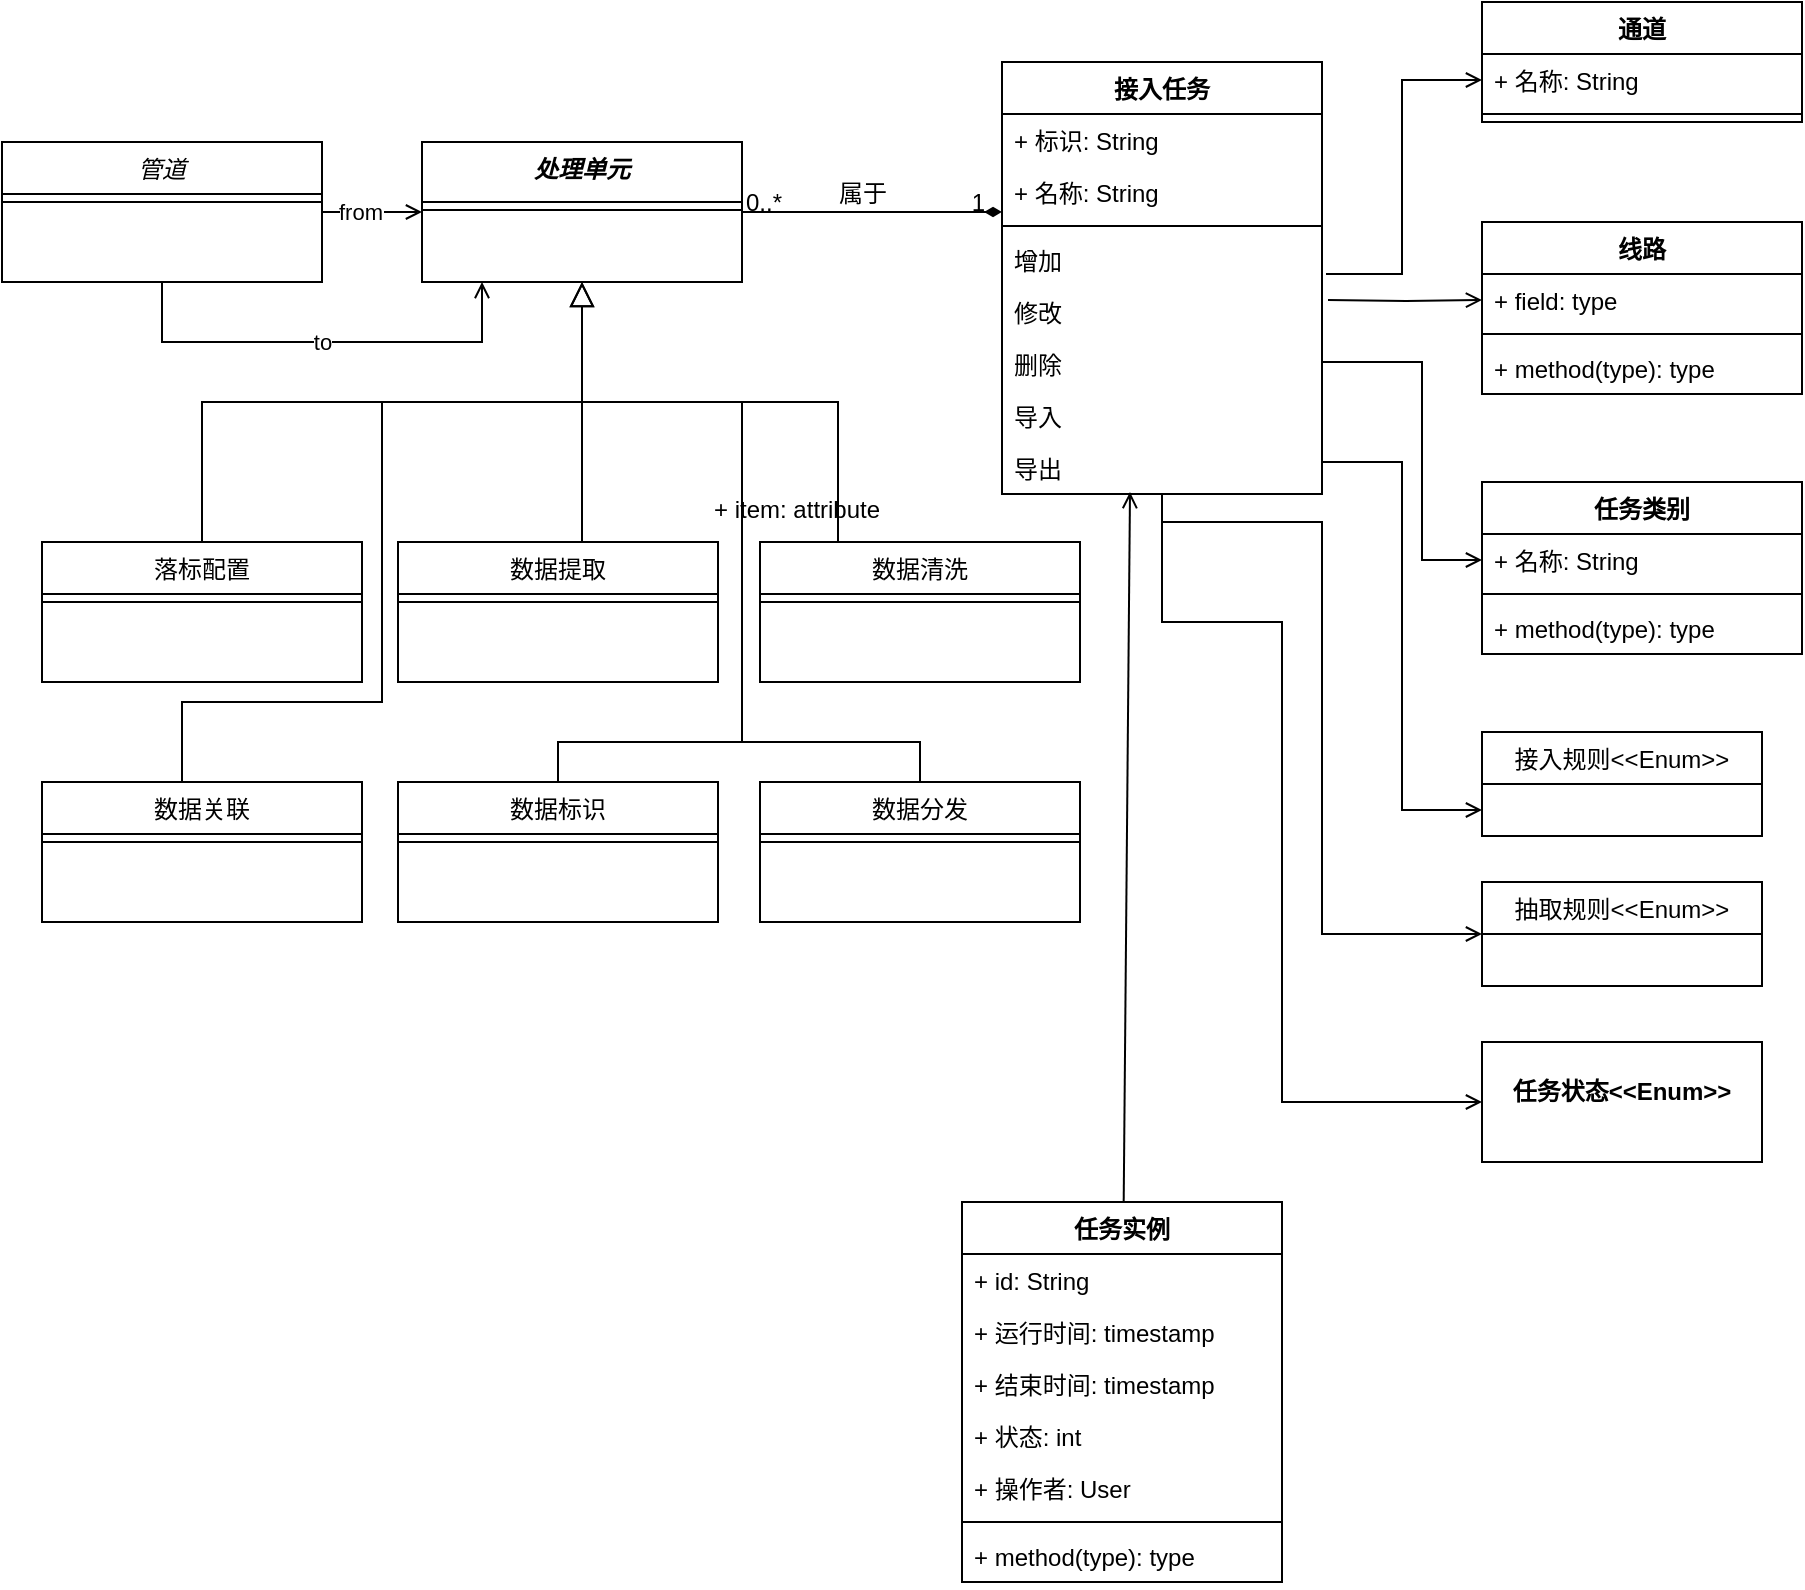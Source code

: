 <mxfile version="14.7.7" type="github">
  <diagram id="C5RBs43oDa-KdzZeNtuy" name="Page-1">
    <mxGraphModel dx="946" dy="595" grid="1" gridSize="10" guides="1" tooltips="1" connect="1" arrows="1" fold="1" page="1" pageScale="1" pageWidth="827" pageHeight="1169" math="0" shadow="0">
      <root>
        <mxCell id="WIyWlLk6GJQsqaUBKTNV-0" />
        <mxCell id="WIyWlLk6GJQsqaUBKTNV-1" parent="WIyWlLk6GJQsqaUBKTNV-0" />
        <mxCell id="zkfFHV4jXpPFQw0GAbJ--0" value="处理单元" style="swimlane;fontStyle=3;align=center;verticalAlign=top;childLayout=stackLayout;horizontal=1;startSize=30;horizontalStack=0;resizeParent=1;resizeLast=0;collapsible=1;marginBottom=0;rounded=0;shadow=0;strokeWidth=1;" parent="WIyWlLk6GJQsqaUBKTNV-1" vertex="1">
          <mxGeometry x="220" y="120" width="160" height="70" as="geometry">
            <mxRectangle x="230" y="140" width="160" height="26" as="alternateBounds" />
          </mxGeometry>
        </mxCell>
        <mxCell id="zkfFHV4jXpPFQw0GAbJ--4" value="" style="line;html=1;strokeWidth=1;align=left;verticalAlign=middle;spacingTop=-1;spacingLeft=3;spacingRight=3;rotatable=0;labelPosition=right;points=[];portConstraint=eastwest;" parent="zkfFHV4jXpPFQw0GAbJ--0" vertex="1">
          <mxGeometry y="30" width="160" height="8" as="geometry" />
        </mxCell>
        <object label="落标配置" comment="mapping" id="zkfFHV4jXpPFQw0GAbJ--6">
          <mxCell style="swimlane;fontStyle=0;align=center;verticalAlign=top;childLayout=stackLayout;horizontal=1;startSize=26;horizontalStack=0;resizeParent=1;resizeLast=0;collapsible=1;marginBottom=0;rounded=0;shadow=0;strokeWidth=1;" parent="WIyWlLk6GJQsqaUBKTNV-1" vertex="1">
            <mxGeometry x="30" y="320" width="160" height="70" as="geometry">
              <mxRectangle x="130" y="380" width="160" height="26" as="alternateBounds" />
            </mxGeometry>
          </mxCell>
        </object>
        <mxCell id="zkfFHV4jXpPFQw0GAbJ--9" value="" style="line;html=1;strokeWidth=1;align=left;verticalAlign=middle;spacingTop=-1;spacingLeft=3;spacingRight=3;rotatable=0;labelPosition=right;points=[];portConstraint=eastwest;" parent="zkfFHV4jXpPFQw0GAbJ--6" vertex="1">
          <mxGeometry y="26" width="160" height="8" as="geometry" />
        </mxCell>
        <mxCell id="zkfFHV4jXpPFQw0GAbJ--12" value="" style="endArrow=block;endSize=10;endFill=0;shadow=0;strokeWidth=1;rounded=0;edgeStyle=elbowEdgeStyle;elbow=vertical;" parent="WIyWlLk6GJQsqaUBKTNV-1" source="zkfFHV4jXpPFQw0GAbJ--6" target="zkfFHV4jXpPFQw0GAbJ--0" edge="1">
          <mxGeometry width="160" relative="1" as="geometry">
            <mxPoint x="200" y="203" as="sourcePoint" />
            <mxPoint x="200" y="203" as="targetPoint" />
            <Array as="points">
              <mxPoint x="200" y="250" />
            </Array>
          </mxGeometry>
        </mxCell>
        <object label="数据提取" comment="函数处理" id="zkfFHV4jXpPFQw0GAbJ--13">
          <mxCell style="swimlane;fontStyle=0;align=center;verticalAlign=top;childLayout=stackLayout;horizontal=1;startSize=26;horizontalStack=0;resizeParent=1;resizeLast=0;collapsible=1;marginBottom=0;rounded=0;shadow=0;strokeWidth=1;" parent="WIyWlLk6GJQsqaUBKTNV-1" vertex="1">
            <mxGeometry x="208" y="320" width="160" height="70" as="geometry">
              <mxRectangle x="340" y="380" width="170" height="26" as="alternateBounds" />
            </mxGeometry>
          </mxCell>
        </object>
        <mxCell id="zkfFHV4jXpPFQw0GAbJ--15" value="" style="line;html=1;strokeWidth=1;align=left;verticalAlign=middle;spacingTop=-1;spacingLeft=3;spacingRight=3;rotatable=0;labelPosition=right;points=[];portConstraint=eastwest;" parent="zkfFHV4jXpPFQw0GAbJ--13" vertex="1">
          <mxGeometry y="26" width="160" height="8" as="geometry" />
        </mxCell>
        <mxCell id="zkfFHV4jXpPFQw0GAbJ--16" value="" style="endArrow=block;endSize=10;endFill=0;shadow=0;strokeWidth=1;rounded=0;edgeStyle=elbowEdgeStyle;elbow=vertical;" parent="WIyWlLk6GJQsqaUBKTNV-1" source="zkfFHV4jXpPFQw0GAbJ--13" target="zkfFHV4jXpPFQw0GAbJ--0" edge="1">
          <mxGeometry width="160" relative="1" as="geometry">
            <mxPoint x="210" y="373" as="sourcePoint" />
            <mxPoint x="310" y="271" as="targetPoint" />
            <Array as="points">
              <mxPoint x="300" y="255" />
            </Array>
          </mxGeometry>
        </mxCell>
        <mxCell id="zkfFHV4jXpPFQw0GAbJ--26" value="" style="endArrow=diamondThin;shadow=0;strokeWidth=1;rounded=0;endFill=1;edgeStyle=elbowEdgeStyle;elbow=vertical;" parent="WIyWlLk6GJQsqaUBKTNV-1" source="zkfFHV4jXpPFQw0GAbJ--0" edge="1">
          <mxGeometry x="0.5" y="41" relative="1" as="geometry">
            <mxPoint x="380" y="192" as="sourcePoint" />
            <mxPoint x="510" y="155" as="targetPoint" />
            <mxPoint x="-40" y="32" as="offset" />
          </mxGeometry>
        </mxCell>
        <mxCell id="zkfFHV4jXpPFQw0GAbJ--27" value="0..*" style="resizable=0;align=left;verticalAlign=bottom;labelBackgroundColor=none;fontSize=12;" parent="zkfFHV4jXpPFQw0GAbJ--26" connectable="0" vertex="1">
          <mxGeometry x="-1" relative="1" as="geometry">
            <mxPoint y="4" as="offset" />
          </mxGeometry>
        </mxCell>
        <mxCell id="zkfFHV4jXpPFQw0GAbJ--28" value="1" style="resizable=0;align=right;verticalAlign=bottom;labelBackgroundColor=none;fontSize=12;" parent="zkfFHV4jXpPFQw0GAbJ--26" connectable="0" vertex="1">
          <mxGeometry x="1" relative="1" as="geometry">
            <mxPoint x="-7" y="4" as="offset" />
          </mxGeometry>
        </mxCell>
        <mxCell id="zkfFHV4jXpPFQw0GAbJ--29" value="属于" style="text;html=1;resizable=0;points=[];;align=center;verticalAlign=middle;labelBackgroundColor=none;rounded=0;shadow=0;strokeWidth=1;fontSize=12;" parent="zkfFHV4jXpPFQw0GAbJ--26" vertex="1" connectable="0">
          <mxGeometry x="0.5" y="49" relative="1" as="geometry">
            <mxPoint x="-38" y="40" as="offset" />
          </mxGeometry>
        </mxCell>
        <mxCell id="O3P4APfCm_AlNBByl4Ta-5" style="edgeStyle=orthogonalEdgeStyle;rounded=0;orthogonalLoop=1;jettySize=auto;html=1;endArrow=none;endFill=0;" parent="WIyWlLk6GJQsqaUBKTNV-1" source="O3P4APfCm_AlNBByl4Ta-2" edge="1">
          <mxGeometry relative="1" as="geometry">
            <mxPoint x="300" y="250" as="targetPoint" />
            <Array as="points">
              <mxPoint x="428" y="250" />
            </Array>
          </mxGeometry>
        </mxCell>
        <object label="数据清洗" comment="如何分布式处理，全量处理" id="O3P4APfCm_AlNBByl4Ta-2">
          <mxCell style="swimlane;fontStyle=0;align=center;verticalAlign=top;childLayout=stackLayout;horizontal=1;startSize=26;horizontalStack=0;resizeParent=1;resizeLast=0;collapsible=1;marginBottom=0;rounded=0;shadow=0;strokeWidth=1;" parent="WIyWlLk6GJQsqaUBKTNV-1" vertex="1">
            <mxGeometry x="389" y="320" width="160" height="70" as="geometry">
              <mxRectangle x="340" y="380" width="170" height="26" as="alternateBounds" />
            </mxGeometry>
          </mxCell>
        </object>
        <mxCell id="O3P4APfCm_AlNBByl4Ta-3" value="" style="line;html=1;strokeWidth=1;align=left;verticalAlign=middle;spacingTop=-1;spacingLeft=3;spacingRight=3;rotatable=0;labelPosition=right;points=[];portConstraint=eastwest;" parent="O3P4APfCm_AlNBByl4Ta-2" vertex="1">
          <mxGeometry y="26" width="160" height="8" as="geometry" />
        </mxCell>
        <mxCell id="O3P4APfCm_AlNBByl4Ta-12" style="edgeStyle=orthogonalEdgeStyle;rounded=0;orthogonalLoop=1;jettySize=auto;html=1;exitX=0.5;exitY=0;exitDx=0;exitDy=0;endArrow=none;endFill=0;" parent="WIyWlLk6GJQsqaUBKTNV-1" source="O3P4APfCm_AlNBByl4Ta-6" edge="1">
          <mxGeometry relative="1" as="geometry">
            <mxPoint x="190" y="250" as="targetPoint" />
            <Array as="points">
              <mxPoint x="100" y="400" />
              <mxPoint x="200" y="400" />
              <mxPoint x="200" y="250" />
            </Array>
          </mxGeometry>
        </mxCell>
        <object label="数据关联" comment="join" id="O3P4APfCm_AlNBByl4Ta-6">
          <mxCell style="swimlane;fontStyle=0;align=center;verticalAlign=top;childLayout=stackLayout;horizontal=1;startSize=26;horizontalStack=0;resizeParent=1;resizeLast=0;collapsible=1;marginBottom=0;rounded=0;shadow=0;strokeWidth=1;" parent="WIyWlLk6GJQsqaUBKTNV-1" vertex="1">
            <mxGeometry x="30" y="440" width="160" height="70" as="geometry">
              <mxRectangle x="340" y="380" width="170" height="26" as="alternateBounds" />
            </mxGeometry>
          </mxCell>
        </object>
        <mxCell id="O3P4APfCm_AlNBByl4Ta-7" value="" style="line;html=1;strokeWidth=1;align=left;verticalAlign=middle;spacingTop=-1;spacingLeft=3;spacingRight=3;rotatable=0;labelPosition=right;points=[];portConstraint=eastwest;" parent="O3P4APfCm_AlNBByl4Ta-6" vertex="1">
          <mxGeometry y="26" width="160" height="8" as="geometry" />
        </mxCell>
        <mxCell id="O3P4APfCm_AlNBByl4Ta-13" style="edgeStyle=orthogonalEdgeStyle;rounded=0;orthogonalLoop=1;jettySize=auto;html=1;endArrow=none;endFill=0;" parent="WIyWlLk6GJQsqaUBKTNV-1" source="O3P4APfCm_AlNBByl4Ta-8" edge="1">
          <mxGeometry relative="1" as="geometry">
            <mxPoint x="350" y="250" as="targetPoint" />
            <Array as="points">
              <mxPoint x="288" y="420" />
              <mxPoint x="380" y="420" />
              <mxPoint x="380" y="250" />
            </Array>
          </mxGeometry>
        </mxCell>
        <object label="数据标识" comment="打标签" id="O3P4APfCm_AlNBByl4Ta-8">
          <mxCell style="swimlane;fontStyle=0;align=center;verticalAlign=top;childLayout=stackLayout;horizontal=1;startSize=26;horizontalStack=0;resizeParent=1;resizeLast=0;collapsible=1;marginBottom=0;rounded=0;shadow=0;strokeWidth=1;" parent="WIyWlLk6GJQsqaUBKTNV-1" vertex="1">
            <mxGeometry x="208" y="440" width="160" height="70" as="geometry">
              <mxRectangle x="340" y="380" width="170" height="26" as="alternateBounds" />
            </mxGeometry>
          </mxCell>
        </object>
        <mxCell id="O3P4APfCm_AlNBByl4Ta-9" value="" style="line;html=1;strokeWidth=1;align=left;verticalAlign=middle;spacingTop=-1;spacingLeft=3;spacingRight=3;rotatable=0;labelPosition=right;points=[];portConstraint=eastwest;" parent="O3P4APfCm_AlNBByl4Ta-8" vertex="1">
          <mxGeometry y="26" width="160" height="8" as="geometry" />
        </mxCell>
        <mxCell id="O3P4APfCm_AlNBByl4Ta-14" style="edgeStyle=orthogonalEdgeStyle;rounded=0;orthogonalLoop=1;jettySize=auto;html=1;endArrow=none;endFill=0;" parent="WIyWlLk6GJQsqaUBKTNV-1" source="O3P4APfCm_AlNBByl4Ta-10" edge="1">
          <mxGeometry relative="1" as="geometry">
            <mxPoint x="380" y="250" as="targetPoint" />
            <Array as="points">
              <mxPoint x="469" y="420" />
              <mxPoint x="380" y="420" />
            </Array>
          </mxGeometry>
        </mxCell>
        <object label="数据分发" comment="发布到kafka" id="O3P4APfCm_AlNBByl4Ta-10">
          <mxCell style="swimlane;fontStyle=0;align=center;verticalAlign=top;childLayout=stackLayout;horizontal=1;startSize=26;horizontalStack=0;resizeParent=1;resizeLast=0;collapsible=1;marginBottom=0;rounded=0;shadow=0;strokeWidth=1;" parent="WIyWlLk6GJQsqaUBKTNV-1" vertex="1">
            <mxGeometry x="389" y="440" width="160" height="70" as="geometry">
              <mxRectangle x="340" y="380" width="170" height="26" as="alternateBounds" />
            </mxGeometry>
          </mxCell>
        </object>
        <mxCell id="O3P4APfCm_AlNBByl4Ta-11" value="" style="line;html=1;strokeWidth=1;align=left;verticalAlign=middle;spacingTop=-1;spacingLeft=3;spacingRight=3;rotatable=0;labelPosition=right;points=[];portConstraint=eastwest;" parent="O3P4APfCm_AlNBByl4Ta-10" vertex="1">
          <mxGeometry y="26" width="160" height="8" as="geometry" />
        </mxCell>
        <mxCell id="lHaq5DWIxCPXgGfKbn2W-3" style="edgeStyle=orthogonalEdgeStyle;rounded=0;orthogonalLoop=1;jettySize=auto;html=1;exitX=1;exitY=0.5;exitDx=0;exitDy=0;entryX=0;entryY=0.5;entryDx=0;entryDy=0;endArrow=open;endFill=0;" edge="1" parent="WIyWlLk6GJQsqaUBKTNV-1" source="lHaq5DWIxCPXgGfKbn2W-0" target="zkfFHV4jXpPFQw0GAbJ--0">
          <mxGeometry relative="1" as="geometry" />
        </mxCell>
        <mxCell id="lHaq5DWIxCPXgGfKbn2W-5" value="from" style="edgeLabel;html=1;align=center;verticalAlign=middle;resizable=0;points=[];" vertex="1" connectable="0" parent="lHaq5DWIxCPXgGfKbn2W-3">
          <mxGeometry x="-0.24" relative="1" as="geometry">
            <mxPoint as="offset" />
          </mxGeometry>
        </mxCell>
        <mxCell id="lHaq5DWIxCPXgGfKbn2W-4" value="to" style="edgeStyle=orthogonalEdgeStyle;rounded=0;orthogonalLoop=1;jettySize=auto;html=1;endArrow=open;endFill=0;" edge="1" parent="WIyWlLk6GJQsqaUBKTNV-1" source="lHaq5DWIxCPXgGfKbn2W-0">
          <mxGeometry relative="1" as="geometry">
            <mxPoint x="250" y="190" as="targetPoint" />
            <Array as="points">
              <mxPoint x="90" y="220" />
              <mxPoint x="250" y="220" />
            </Array>
          </mxGeometry>
        </mxCell>
        <mxCell id="lHaq5DWIxCPXgGfKbn2W-0" value="管道" style="swimlane;fontStyle=2;align=center;verticalAlign=top;childLayout=stackLayout;horizontal=1;startSize=26;horizontalStack=0;resizeParent=1;resizeLast=0;collapsible=1;marginBottom=0;rounded=0;shadow=0;strokeWidth=1;" vertex="1" parent="WIyWlLk6GJQsqaUBKTNV-1">
          <mxGeometry x="10" y="120" width="160" height="70" as="geometry">
            <mxRectangle x="230" y="140" width="160" height="26" as="alternateBounds" />
          </mxGeometry>
        </mxCell>
        <mxCell id="lHaq5DWIxCPXgGfKbn2W-1" value="" style="line;html=1;strokeWidth=1;align=left;verticalAlign=middle;spacingTop=-1;spacingLeft=3;spacingRight=3;rotatable=0;labelPosition=right;points=[];portConstraint=eastwest;" vertex="1" parent="lHaq5DWIxCPXgGfKbn2W-0">
          <mxGeometry y="26" width="160" height="8" as="geometry" />
        </mxCell>
        <mxCell id="lHaq5DWIxCPXgGfKbn2W-33" style="edgeStyle=orthogonalEdgeStyle;rounded=0;orthogonalLoop=1;jettySize=auto;html=1;entryX=0;entryY=0.5;entryDx=0;entryDy=0;endArrow=open;endFill=0;" edge="1" parent="WIyWlLk6GJQsqaUBKTNV-1" source="lHaq5DWIxCPXgGfKbn2W-7" target="lHaq5DWIxCPXgGfKbn2W-28">
          <mxGeometry relative="1" as="geometry">
            <Array as="points">
              <mxPoint x="720" y="230" />
              <mxPoint x="720" y="329" />
            </Array>
          </mxGeometry>
        </mxCell>
        <mxCell id="lHaq5DWIxCPXgGfKbn2W-38" style="edgeStyle=orthogonalEdgeStyle;rounded=0;orthogonalLoop=1;jettySize=auto;html=1;entryX=0;entryY=0.75;entryDx=0;entryDy=0;endArrow=open;endFill=0;" edge="1" parent="WIyWlLk6GJQsqaUBKTNV-1" source="lHaq5DWIxCPXgGfKbn2W-7" target="lHaq5DWIxCPXgGfKbn2W-34">
          <mxGeometry relative="1" as="geometry">
            <Array as="points">
              <mxPoint x="710" y="280" />
              <mxPoint x="710" y="454" />
            </Array>
          </mxGeometry>
        </mxCell>
        <mxCell id="lHaq5DWIxCPXgGfKbn2W-43" style="edgeStyle=orthogonalEdgeStyle;rounded=0;orthogonalLoop=1;jettySize=auto;html=1;entryX=0;entryY=0.5;entryDx=0;entryDy=0;endArrow=open;endFill=0;" edge="1" parent="WIyWlLk6GJQsqaUBKTNV-1" source="lHaq5DWIxCPXgGfKbn2W-7" target="lHaq5DWIxCPXgGfKbn2W-39">
          <mxGeometry relative="1" as="geometry">
            <Array as="points">
              <mxPoint x="590" y="310" />
              <mxPoint x="670" y="310" />
              <mxPoint x="670" y="516" />
            </Array>
          </mxGeometry>
        </mxCell>
        <mxCell id="lHaq5DWIxCPXgGfKbn2W-45" style="edgeStyle=orthogonalEdgeStyle;rounded=0;orthogonalLoop=1;jettySize=auto;html=1;entryX=0;entryY=0.5;entryDx=0;entryDy=0;endArrow=open;endFill=0;" edge="1" parent="WIyWlLk6GJQsqaUBKTNV-1" source="lHaq5DWIxCPXgGfKbn2W-7" target="lHaq5DWIxCPXgGfKbn2W-44">
          <mxGeometry relative="1" as="geometry">
            <Array as="points">
              <mxPoint x="590" y="360" />
              <mxPoint x="650" y="360" />
              <mxPoint x="650" y="600" />
            </Array>
          </mxGeometry>
        </mxCell>
        <mxCell id="lHaq5DWIxCPXgGfKbn2W-7" value="接入任务" style="swimlane;fontStyle=1;align=center;verticalAlign=top;childLayout=stackLayout;horizontal=1;startSize=26;horizontalStack=0;resizeParent=1;resizeParentMax=0;resizeLast=0;collapsible=1;marginBottom=0;" vertex="1" parent="WIyWlLk6GJQsqaUBKTNV-1">
          <mxGeometry x="510" y="80" width="160" height="216" as="geometry" />
        </mxCell>
        <mxCell id="lHaq5DWIxCPXgGfKbn2W-20" value="+ 标识: String" style="text;strokeColor=none;fillColor=none;align=left;verticalAlign=top;spacingLeft=4;spacingRight=4;overflow=hidden;rotatable=0;points=[[0,0.5],[1,0.5]];portConstraint=eastwest;" vertex="1" parent="lHaq5DWIxCPXgGfKbn2W-7">
          <mxGeometry y="26" width="160" height="26" as="geometry" />
        </mxCell>
        <mxCell id="lHaq5DWIxCPXgGfKbn2W-32" value="+ 名称: String" style="text;strokeColor=none;fillColor=none;align=left;verticalAlign=top;spacingLeft=4;spacingRight=4;overflow=hidden;rotatable=0;points=[[0,0.5],[1,0.5]];portConstraint=eastwest;" vertex="1" parent="lHaq5DWIxCPXgGfKbn2W-7">
          <mxGeometry y="52" width="160" height="26" as="geometry" />
        </mxCell>
        <mxCell id="lHaq5DWIxCPXgGfKbn2W-9" value="" style="line;strokeWidth=1;fillColor=none;align=left;verticalAlign=middle;spacingTop=-1;spacingLeft=3;spacingRight=3;rotatable=0;labelPosition=right;points=[];portConstraint=eastwest;" vertex="1" parent="lHaq5DWIxCPXgGfKbn2W-7">
          <mxGeometry y="78" width="160" height="8" as="geometry" />
        </mxCell>
        <mxCell id="lHaq5DWIxCPXgGfKbn2W-10" value="增加" style="text;strokeColor=none;fillColor=none;align=left;verticalAlign=top;spacingLeft=4;spacingRight=4;overflow=hidden;rotatable=0;points=[[0,0.5],[1,0.5]];portConstraint=eastwest;" vertex="1" parent="lHaq5DWIxCPXgGfKbn2W-7">
          <mxGeometry y="86" width="160" height="26" as="geometry" />
        </mxCell>
        <mxCell id="lHaq5DWIxCPXgGfKbn2W-11" value="修改" style="text;strokeColor=none;fillColor=none;align=left;verticalAlign=top;spacingLeft=4;spacingRight=4;overflow=hidden;rotatable=0;points=[[0,0.5],[1,0.5]];portConstraint=eastwest;" vertex="1" parent="lHaq5DWIxCPXgGfKbn2W-7">
          <mxGeometry y="112" width="160" height="26" as="geometry" />
        </mxCell>
        <mxCell id="lHaq5DWIxCPXgGfKbn2W-12" value="删除" style="text;strokeColor=none;fillColor=none;align=left;verticalAlign=top;spacingLeft=4;spacingRight=4;overflow=hidden;rotatable=0;points=[[0,0.5],[1,0.5]];portConstraint=eastwest;" vertex="1" parent="lHaq5DWIxCPXgGfKbn2W-7">
          <mxGeometry y="138" width="160" height="26" as="geometry" />
        </mxCell>
        <mxCell id="lHaq5DWIxCPXgGfKbn2W-13" value="导入" style="text;strokeColor=none;fillColor=none;align=left;verticalAlign=top;spacingLeft=4;spacingRight=4;overflow=hidden;rotatable=0;points=[[0,0.5],[1,0.5]];portConstraint=eastwest;" vertex="1" parent="lHaq5DWIxCPXgGfKbn2W-7">
          <mxGeometry y="164" width="160" height="26" as="geometry" />
        </mxCell>
        <mxCell id="lHaq5DWIxCPXgGfKbn2W-14" value="导出" style="text;strokeColor=none;fillColor=none;align=left;verticalAlign=top;spacingLeft=4;spacingRight=4;overflow=hidden;rotatable=0;points=[[0,0.5],[1,0.5]];portConstraint=eastwest;" vertex="1" parent="lHaq5DWIxCPXgGfKbn2W-7">
          <mxGeometry y="190" width="160" height="26" as="geometry" />
        </mxCell>
        <mxCell id="lHaq5DWIxCPXgGfKbn2W-15" value="通道" style="swimlane;fontStyle=1;align=center;verticalAlign=top;childLayout=stackLayout;horizontal=1;startSize=26;horizontalStack=0;resizeParent=1;resizeParentMax=0;resizeLast=0;collapsible=1;marginBottom=0;" vertex="1" parent="WIyWlLk6GJQsqaUBKTNV-1">
          <mxGeometry x="750" y="50" width="160" height="60" as="geometry" />
        </mxCell>
        <mxCell id="lHaq5DWIxCPXgGfKbn2W-16" value="+ 名称: String" style="text;strokeColor=none;fillColor=none;align=left;verticalAlign=top;spacingLeft=4;spacingRight=4;overflow=hidden;rotatable=0;points=[[0,0.5],[1,0.5]];portConstraint=eastwest;" vertex="1" parent="lHaq5DWIxCPXgGfKbn2W-15">
          <mxGeometry y="26" width="160" height="26" as="geometry" />
        </mxCell>
        <mxCell id="lHaq5DWIxCPXgGfKbn2W-17" value="" style="line;strokeWidth=1;fillColor=none;align=left;verticalAlign=middle;spacingTop=-1;spacingLeft=3;spacingRight=3;rotatable=0;labelPosition=right;points=[];portConstraint=eastwest;" vertex="1" parent="lHaq5DWIxCPXgGfKbn2W-15">
          <mxGeometry y="52" width="160" height="8" as="geometry" />
        </mxCell>
        <mxCell id="lHaq5DWIxCPXgGfKbn2W-19" value="+ item: attribute" style="text;strokeColor=none;fillColor=none;align=left;verticalAlign=top;spacingLeft=4;spacingRight=4;overflow=hidden;rotatable=0;points=[[0,0.5],[1,0.5]];portConstraint=eastwest;" vertex="1" parent="WIyWlLk6GJQsqaUBKTNV-1">
          <mxGeometry x="360" y="290" width="100" height="26" as="geometry" />
        </mxCell>
        <mxCell id="lHaq5DWIxCPXgGfKbn2W-21" value="线路" style="swimlane;fontStyle=1;align=center;verticalAlign=top;childLayout=stackLayout;horizontal=1;startSize=26;horizontalStack=0;resizeParent=1;resizeParentMax=0;resizeLast=0;collapsible=1;marginBottom=0;" vertex="1" parent="WIyWlLk6GJQsqaUBKTNV-1">
          <mxGeometry x="750" y="160" width="160" height="86" as="geometry" />
        </mxCell>
        <mxCell id="lHaq5DWIxCPXgGfKbn2W-22" value="+ field: type" style="text;strokeColor=none;fillColor=none;align=left;verticalAlign=top;spacingLeft=4;spacingRight=4;overflow=hidden;rotatable=0;points=[[0,0.5],[1,0.5]];portConstraint=eastwest;" vertex="1" parent="lHaq5DWIxCPXgGfKbn2W-21">
          <mxGeometry y="26" width="160" height="26" as="geometry" />
        </mxCell>
        <mxCell id="lHaq5DWIxCPXgGfKbn2W-23" value="" style="line;strokeWidth=1;fillColor=none;align=left;verticalAlign=middle;spacingTop=-1;spacingLeft=3;spacingRight=3;rotatable=0;labelPosition=right;points=[];portConstraint=eastwest;" vertex="1" parent="lHaq5DWIxCPXgGfKbn2W-21">
          <mxGeometry y="52" width="160" height="8" as="geometry" />
        </mxCell>
        <mxCell id="lHaq5DWIxCPXgGfKbn2W-24" value="+ method(type): type" style="text;strokeColor=none;fillColor=none;align=left;verticalAlign=top;spacingLeft=4;spacingRight=4;overflow=hidden;rotatable=0;points=[[0,0.5],[1,0.5]];portConstraint=eastwest;" vertex="1" parent="lHaq5DWIxCPXgGfKbn2W-21">
          <mxGeometry y="60" width="160" height="26" as="geometry" />
        </mxCell>
        <mxCell id="lHaq5DWIxCPXgGfKbn2W-25" style="edgeStyle=orthogonalEdgeStyle;rounded=0;orthogonalLoop=1;jettySize=auto;html=1;entryX=0;entryY=0.5;entryDx=0;entryDy=0;endArrow=open;endFill=0;" edge="1" parent="WIyWlLk6GJQsqaUBKTNV-1" target="lHaq5DWIxCPXgGfKbn2W-16">
          <mxGeometry relative="1" as="geometry">
            <mxPoint x="672" y="186" as="sourcePoint" />
            <Array as="points">
              <mxPoint x="710" y="186" />
              <mxPoint x="710" y="89" />
            </Array>
          </mxGeometry>
        </mxCell>
        <mxCell id="lHaq5DWIxCPXgGfKbn2W-26" style="edgeStyle=orthogonalEdgeStyle;rounded=0;orthogonalLoop=1;jettySize=auto;html=1;entryX=0;entryY=0.5;entryDx=0;entryDy=0;endArrow=open;endFill=0;" edge="1" parent="WIyWlLk6GJQsqaUBKTNV-1" target="lHaq5DWIxCPXgGfKbn2W-22">
          <mxGeometry relative="1" as="geometry">
            <mxPoint x="673" y="199" as="sourcePoint" />
          </mxGeometry>
        </mxCell>
        <mxCell id="lHaq5DWIxCPXgGfKbn2W-27" value="任务类别" style="swimlane;fontStyle=1;align=center;verticalAlign=top;childLayout=stackLayout;horizontal=1;startSize=26;horizontalStack=0;resizeParent=1;resizeParentMax=0;resizeLast=0;collapsible=1;marginBottom=0;" vertex="1" parent="WIyWlLk6GJQsqaUBKTNV-1">
          <mxGeometry x="750" y="290" width="160" height="86" as="geometry" />
        </mxCell>
        <mxCell id="lHaq5DWIxCPXgGfKbn2W-28" value="+ 名称: String" style="text;strokeColor=none;fillColor=none;align=left;verticalAlign=top;spacingLeft=4;spacingRight=4;overflow=hidden;rotatable=0;points=[[0,0.5],[1,0.5]];portConstraint=eastwest;" vertex="1" parent="lHaq5DWIxCPXgGfKbn2W-27">
          <mxGeometry y="26" width="160" height="26" as="geometry" />
        </mxCell>
        <mxCell id="lHaq5DWIxCPXgGfKbn2W-29" value="" style="line;strokeWidth=1;fillColor=none;align=left;verticalAlign=middle;spacingTop=-1;spacingLeft=3;spacingRight=3;rotatable=0;labelPosition=right;points=[];portConstraint=eastwest;" vertex="1" parent="lHaq5DWIxCPXgGfKbn2W-27">
          <mxGeometry y="52" width="160" height="8" as="geometry" />
        </mxCell>
        <mxCell id="lHaq5DWIxCPXgGfKbn2W-30" value="+ method(type): type" style="text;strokeColor=none;fillColor=none;align=left;verticalAlign=top;spacingLeft=4;spacingRight=4;overflow=hidden;rotatable=0;points=[[0,0.5],[1,0.5]];portConstraint=eastwest;" vertex="1" parent="lHaq5DWIxCPXgGfKbn2W-27">
          <mxGeometry y="60" width="160" height="26" as="geometry" />
        </mxCell>
        <object label="接入规则&lt;&lt;Enum&gt;&gt;" comment="实时；定时；手动" id="lHaq5DWIxCPXgGfKbn2W-34">
          <mxCell style="swimlane;fontStyle=0;childLayout=stackLayout;horizontal=1;startSize=26;fillColor=none;horizontalStack=0;resizeParent=1;resizeParentMax=0;resizeLast=0;collapsible=1;marginBottom=0;" vertex="1" parent="WIyWlLk6GJQsqaUBKTNV-1">
            <mxGeometry x="750" y="415" width="140" height="52" as="geometry" />
          </mxCell>
        </object>
        <object label="抽取规则&lt;&lt;Enum&gt;&gt;" comment="全量；增量" id="lHaq5DWIxCPXgGfKbn2W-39">
          <mxCell style="swimlane;fontStyle=0;childLayout=stackLayout;horizontal=1;startSize=26;fillColor=none;horizontalStack=0;resizeParent=1;resizeParentMax=0;resizeLast=0;collapsible=1;marginBottom=0;" vertex="1" parent="WIyWlLk6GJQsqaUBKTNV-1">
            <mxGeometry x="750" y="490" width="140" height="52" as="geometry" />
          </mxCell>
        </object>
        <object label="&lt;p style=&quot;margin: 0px ; margin-top: 4px ; text-align: center&quot;&gt;&lt;br&gt;&lt;b&gt;任务状态&amp;lt;&amp;lt;Enum&amp;gt;&amp;gt;&lt;/b&gt;&lt;/p&gt;" comment="待审批；已发布；停用" id="lHaq5DWIxCPXgGfKbn2W-44">
          <mxCell style="verticalAlign=top;align=left;overflow=fill;fontSize=12;fontFamily=Helvetica;html=1;" vertex="1" parent="WIyWlLk6GJQsqaUBKTNV-1">
            <mxGeometry x="750" y="570" width="140" height="60" as="geometry" />
          </mxCell>
        </object>
        <mxCell id="lHaq5DWIxCPXgGfKbn2W-52" style="rounded=0;orthogonalLoop=1;jettySize=auto;html=1;endArrow=open;endFill=0;entryX=0.4;entryY=0.962;entryDx=0;entryDy=0;entryPerimeter=0;" edge="1" parent="WIyWlLk6GJQsqaUBKTNV-1" source="lHaq5DWIxCPXgGfKbn2W-46" target="lHaq5DWIxCPXgGfKbn2W-14">
          <mxGeometry relative="1" as="geometry" />
        </mxCell>
        <mxCell id="lHaq5DWIxCPXgGfKbn2W-46" value="任务实例" style="swimlane;fontStyle=1;align=center;verticalAlign=top;childLayout=stackLayout;horizontal=1;startSize=26;horizontalStack=0;resizeParent=1;resizeParentMax=0;resizeLast=0;collapsible=1;marginBottom=0;" vertex="1" parent="WIyWlLk6GJQsqaUBKTNV-1">
          <mxGeometry x="490" y="650" width="160" height="190" as="geometry" />
        </mxCell>
        <mxCell id="lHaq5DWIxCPXgGfKbn2W-47" value="+ id: String" style="text;strokeColor=none;fillColor=none;align=left;verticalAlign=top;spacingLeft=4;spacingRight=4;overflow=hidden;rotatable=0;points=[[0,0.5],[1,0.5]];portConstraint=eastwest;" vertex="1" parent="lHaq5DWIxCPXgGfKbn2W-46">
          <mxGeometry y="26" width="160" height="26" as="geometry" />
        </mxCell>
        <mxCell id="lHaq5DWIxCPXgGfKbn2W-50" value="+ 运行时间: timestamp" style="text;strokeColor=none;fillColor=none;align=left;verticalAlign=top;spacingLeft=4;spacingRight=4;overflow=hidden;rotatable=0;points=[[0,0.5],[1,0.5]];portConstraint=eastwest;" vertex="1" parent="lHaq5DWIxCPXgGfKbn2W-46">
          <mxGeometry y="52" width="160" height="26" as="geometry" />
        </mxCell>
        <mxCell id="lHaq5DWIxCPXgGfKbn2W-51" value="+ 结束时间: timestamp" style="text;strokeColor=none;fillColor=none;align=left;verticalAlign=top;spacingLeft=4;spacingRight=4;overflow=hidden;rotatable=0;points=[[0,0.5],[1,0.5]];portConstraint=eastwest;" vertex="1" parent="lHaq5DWIxCPXgGfKbn2W-46">
          <mxGeometry y="78" width="160" height="26" as="geometry" />
        </mxCell>
        <mxCell id="lHaq5DWIxCPXgGfKbn2W-53" value="+ 状态: int" style="text;strokeColor=none;fillColor=none;align=left;verticalAlign=top;spacingLeft=4;spacingRight=4;overflow=hidden;rotatable=0;points=[[0,0.5],[1,0.5]];portConstraint=eastwest;" vertex="1" parent="lHaq5DWIxCPXgGfKbn2W-46">
          <mxGeometry y="104" width="160" height="26" as="geometry" />
        </mxCell>
        <mxCell id="lHaq5DWIxCPXgGfKbn2W-54" value="+ 操作者: User" style="text;strokeColor=none;fillColor=none;align=left;verticalAlign=top;spacingLeft=4;spacingRight=4;overflow=hidden;rotatable=0;points=[[0,0.5],[1,0.5]];portConstraint=eastwest;" vertex="1" parent="lHaq5DWIxCPXgGfKbn2W-46">
          <mxGeometry y="130" width="160" height="26" as="geometry" />
        </mxCell>
        <mxCell id="lHaq5DWIxCPXgGfKbn2W-48" value="" style="line;strokeWidth=1;fillColor=none;align=left;verticalAlign=middle;spacingTop=-1;spacingLeft=3;spacingRight=3;rotatable=0;labelPosition=right;points=[];portConstraint=eastwest;" vertex="1" parent="lHaq5DWIxCPXgGfKbn2W-46">
          <mxGeometry y="156" width="160" height="8" as="geometry" />
        </mxCell>
        <mxCell id="lHaq5DWIxCPXgGfKbn2W-49" value="+ method(type): type" style="text;strokeColor=none;fillColor=none;align=left;verticalAlign=top;spacingLeft=4;spacingRight=4;overflow=hidden;rotatable=0;points=[[0,0.5],[1,0.5]];portConstraint=eastwest;" vertex="1" parent="lHaq5DWIxCPXgGfKbn2W-46">
          <mxGeometry y="164" width="160" height="26" as="geometry" />
        </mxCell>
      </root>
    </mxGraphModel>
  </diagram>
</mxfile>
